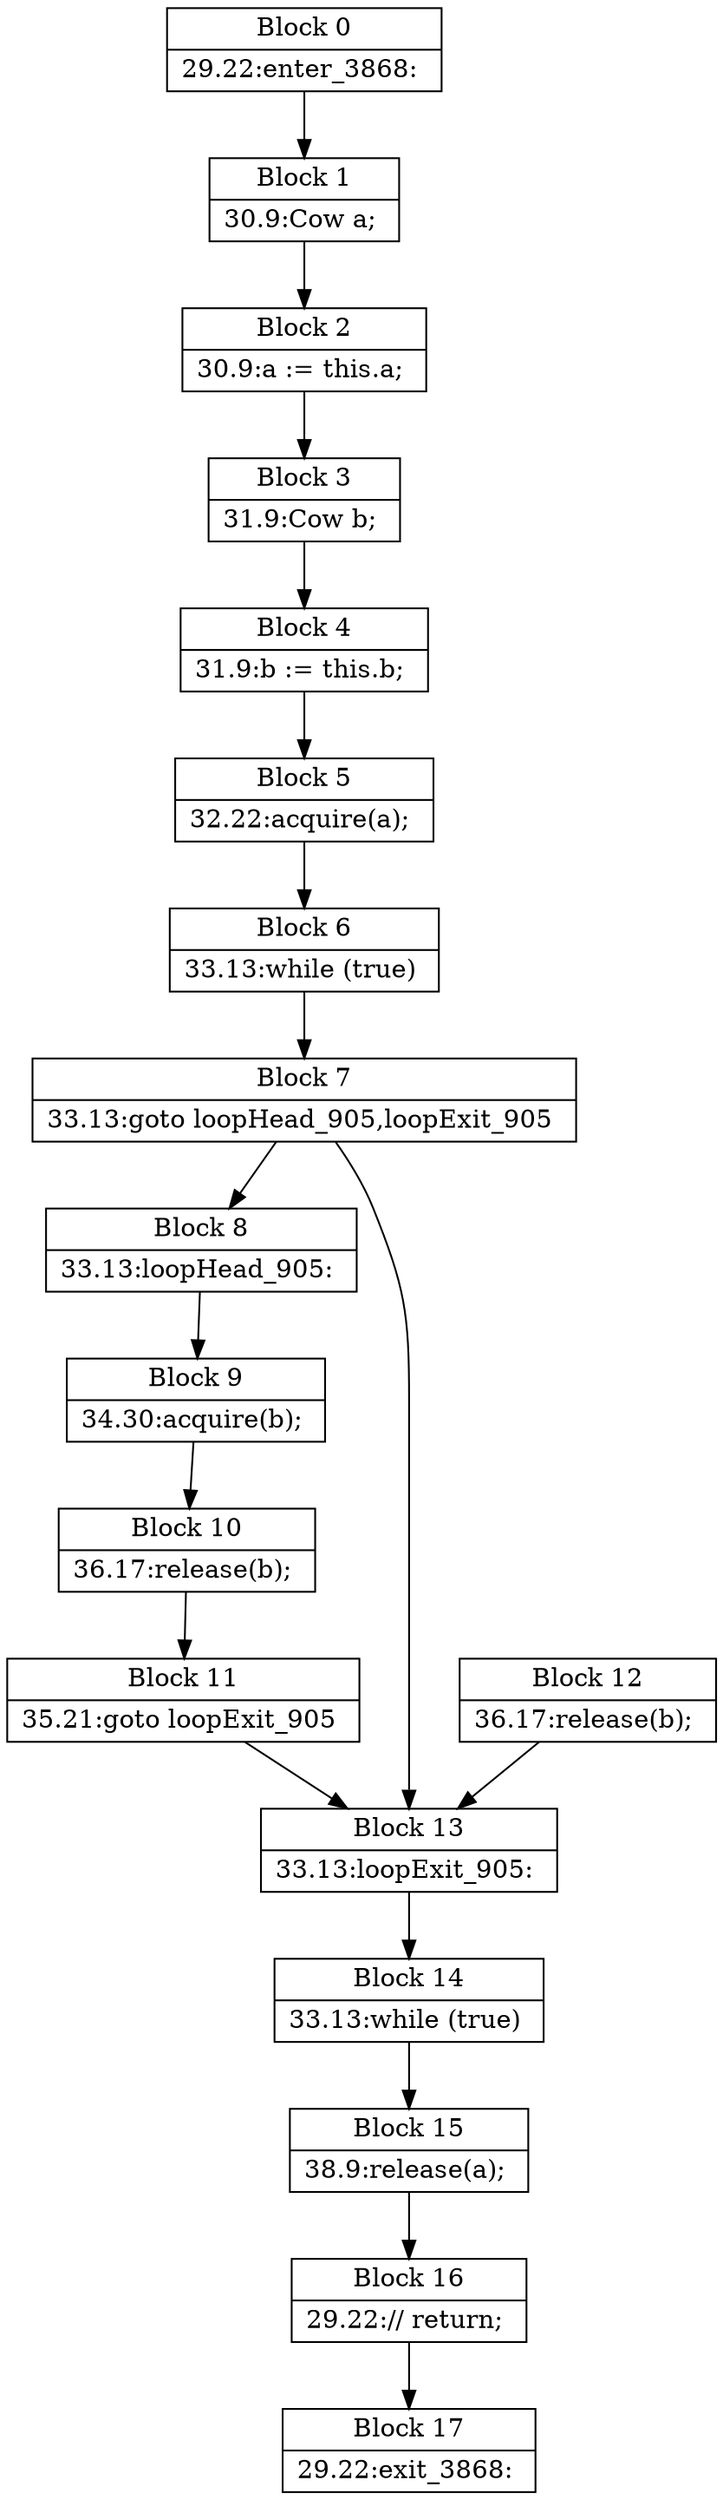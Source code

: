 digraph G {
   node [shape=record];
B0[label="{Block 0|29.22:enter_3868: \n}"];
B1[label="{Block 1|30.9:Cow a; \n}"];
B2[label="{Block 2|30.9:a := this.a; \n}"];
B3[label="{Block 3|31.9:Cow b; \n}"];
B4[label="{Block 4|31.9:b := this.b; \n}"];
B5[label="{Block 5|32.22:acquire(a); \n}"];
B6[label="{Block 6|33.13:while (true)   \n}"];
B7[label="{Block 7|33.13:goto loopHead_905,loopExit_905 \n}"];
B8[label="{Block 8|33.13:loopHead_905: \n}"];
B9[label="{Block 9|34.30:acquire(b); \n}"];
B10[label="{Block 10|36.17:release(b); \n}"];
B11[label="{Block 11|35.21:goto loopExit_905 \n}"];
B12[label="{Block 12|36.17:release(b); \n}"];
B13[label="{Block 13|33.13:loopExit_905: \n}"];
B14[label="{Block 14|33.13:while (true)   \n}"];
B15[label="{Block 15|38.9:release(a); \n}"];
B16[label="{Block 16|29.22:// return; \n}"];
B17[label="{Block 17|29.22:exit_3868: \n}"];
B0 -> B1;
B1 -> B2;
B2 -> B3;
B3 -> B4;
B4 -> B5;
B5 -> B6;
B6 -> B7;
B7 -> B13;
B7 -> B8;
B8 -> B9;
B9 -> B10;
B10 -> B11;
B11 -> B13;
B12 -> B13;
B13 -> B14;
B14 -> B15;
B15 -> B16;
B16 -> B17;
}
